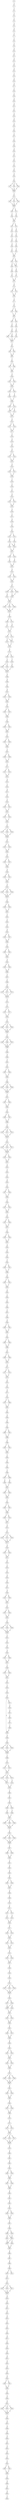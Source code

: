 strict digraph  {
	S0 -> S1 [ label = T ];
	S1 -> S2 [ label = T ];
	S2 -> S3 [ label = T ];
	S3 -> S4 [ label = C ];
	S4 -> S5 [ label = A ];
	S5 -> S6 [ label = G ];
	S6 -> S7 [ label = T ];
	S7 -> S8 [ label = C ];
	S8 -> S9 [ label = T ];
	S9 -> S10 [ label = G ];
	S10 -> S11 [ label = G ];
	S11 -> S12 [ label = G ];
	S12 -> S13 [ label = A ];
	S13 -> S14 [ label = G ];
	S14 -> S15 [ label = T ];
	S15 -> S16 [ label = A ];
	S16 -> S17 [ label = G ];
	S17 -> S18 [ label = T ];
	S18 -> S19 [ label = C ];
	S19 -> S20 [ label = A ];
	S20 -> S21 [ label = G ];
	S21 -> S22 [ label = T ];
	S22 -> S23 [ label = A ];
	S23 -> S24 [ label = G ];
	S24 -> S25 [ label = A ];
	S25 -> S26 [ label = T ];
	S26 -> S27 [ label = C ];
	S27 -> S28 [ label = C ];
	S28 -> S29 [ label = A ];
	S29 -> S30 [ label = A ];
	S30 -> S31 [ label = G ];
	S31 -> S32 [ label = A ];
	S32 -> S33 [ label = T ];
	S33 -> S34 [ label = G ];
	S34 -> S35 [ label = G ];
	S35 -> S36 [ label = C ];
	S36 -> S37 [ label = A ];
	S36 -> S38 [ label = T ];
	S36 -> S39 [ label = G ];
	S37 -> S40 [ label = G ];
	S38 -> S40 [ label = G ];
	S39 -> S40 [ label = G ];
	S40 -> S41 [ label = C ];
	S41 -> S42 [ label = C ];
	S41 -> S43 [ label = T ];
	S41 -> S44 [ label = G ];
	S42 -> S45 [ label = A ];
	S43 -> S45 [ label = A ];
	S44 -> S45 [ label = A ];
	S45 -> S46 [ label = G ];
	S45 -> S47 [ label = C ];
	S46 -> S48 [ label = C ];
	S47 -> S49 [ label = T ];
	S48 -> S50 [ label = A ];
	S49 -> S50 [ label = A ];
	S50 -> S51 [ label = G ];
	S50 -> S52 [ label = C ];
	S51 -> S53 [ label = G ];
	S52 -> S54 [ label = A ];
	S53 -> S55 [ label = A ];
	S54 -> S56 [ label = T ];
	S55 -> S57 [ label = G ];
	S56 -> S58 [ label = C ];
	S57 -> S59 [ label = G ];
	S58 -> S60 [ label = T ];
	S59 -> S61 [ label = C ];
	S60 -> S62 [ label = T ];
	S61 -> S63 [ label = T ];
	S62 -> S63 [ label = T ];
	S63 -> S64 [ label = G ];
	S63 -> S65 [ label = C ];
	S64 -> S66 [ label = A ];
	S64 -> S67 [ label = C ];
	S65 -> S67 [ label = C ];
	S66 -> S68 [ label = T ];
	S67 -> S69 [ label = A ];
	S68 -> S70 [ label = G ];
	S69 -> S71 [ label = C ];
	S70 -> S72 [ label = A ];
	S71 -> S72 [ label = A ];
	S72 -> S73 [ label = A ];
	S73 -> S74 [ label = G ];
	S73 -> S75 [ label = A ];
	S74 -> S76 [ label = G ];
	S75 -> S76 [ label = G ];
	S76 -> S77 [ label = A ];
	S77 -> S78 [ label = G ];
	S78 -> S79 [ label = C ];
	S78 -> S80 [ label = T ];
	S79 -> S81 [ label = T ];
	S80 -> S81 [ label = T ];
	S81 -> S82 [ label = T ];
	S81 -> S83 [ label = G ];
	S82 -> S84 [ label = G ];
	S83 -> S85 [ label = A ];
	S84 -> S86 [ label = A ];
	S85 -> S87 [ label = C ];
	S86 -> S88 [ label = A ];
	S86 -> S89 [ label = T ];
	S87 -> S90 [ label = G ];
	S88 -> S91 [ label = G ];
	S89 -> S91 [ label = G ];
	S90 -> S91 [ label = G ];
	S91 -> S92 [ label = A ];
	S92 -> S93 [ label = A ];
	S92 -> S94 [ label = C ];
	S93 -> S95 [ label = A ];
	S94 -> S95 [ label = A ];
	S95 -> S96 [ label = T ];
	S96 -> S97 [ label = C ];
	S96 -> S98 [ label = T ];
	S97 -> S99 [ label = C ];
	S98 -> S99 [ label = C ];
	S99 -> S100 [ label = G ];
	S100 -> S101 [ label = C ];
	S100 -> S102 [ label = T ];
	S101 -> S103 [ label = A ];
	S102 -> S103 [ label = A ];
	S103 -> S104 [ label = A ];
	S103 -> S105 [ label = C ];
	S104 -> S106 [ label = A ];
	S105 -> S107 [ label = T ];
	S106 -> S108 [ label = T ];
	S107 -> S108 [ label = T ];
	S108 -> S109 [ label = G ];
	S108 -> S110 [ label = C ];
	S109 -> S111 [ label = T ];
	S110 -> S112 [ label = C ];
	S110 -> S111 [ label = T ];
	S111 -> S113 [ label = G ];
	S112 -> S113 [ label = G ];
	S113 -> S114 [ label = G ];
	S114 -> S115 [ label = A ];
	S114 -> S116 [ label = G ];
	S115 -> S117 [ label = A ];
	S116 -> S117 [ label = A ];
	S117 -> S118 [ label = T ];
	S118 -> S119 [ label = G ];
	S119 -> S120 [ label = A ];
	S120 -> S121 [ label = A ];
	S121 -> S122 [ label = A ];
	S121 -> S123 [ label = G ];
	S122 -> S124 [ label = A ];
	S123 -> S124 [ label = A ];
	S124 -> S125 [ label = A ];
	S125 -> S126 [ label = C ];
	S125 -> S127 [ label = T ];
	S126 -> S128 [ label = T ];
	S127 -> S128 [ label = T ];
	S128 -> S129 [ label = T ];
	S129 -> S130 [ label = C ];
	S130 -> S131 [ label = C ];
	S131 -> S132 [ label = G ];
	S132 -> S133 [ label = T ];
	S132 -> S134 [ label = G ];
	S133 -> S135 [ label = A ];
	S134 -> S135 [ label = A ];
	S135 -> S136 [ label = A ];
	S136 -> S137 [ label = C ];
	S137 -> S138 [ label = A ];
	S138 -> S139 [ label = T ];
	S139 -> S140 [ label = C ];
	S140 -> S141 [ label = C ];
	S140 -> S142 [ label = T ];
	S141 -> S143 [ label = A ];
	S142 -> S144 [ label = T ];
	S143 -> S145 [ label = G ];
	S143 -> S146 [ label = A ];
	S144 -> S145 [ label = G ];
	S145 -> S147 [ label = G ];
	S146 -> S147 [ label = G ];
	S147 -> S148 [ label = T ];
	S147 -> S149 [ label = C ];
	S148 -> S150 [ label = T ];
	S149 -> S151 [ label = G ];
	S150 -> S152 [ label = G ];
	S151 -> S152 [ label = G ];
	S152 -> S153 [ label = A ];
	S153 -> S154 [ label = T ];
	S153 -> S155 [ label = G ];
	S154 -> S156 [ label = G ];
	S155 -> S156 [ label = G ];
	S156 -> S157 [ label = A ];
	S157 -> S158 [ label = A ];
	S157 -> S159 [ label = T ];
	S157 -> S160 [ label = C ];
	S158 -> S161 [ label = G ];
	S159 -> S162 [ label = T ];
	S160 -> S162 [ label = T ];
	S161 -> S163 [ label = C ];
	S162 -> S163 [ label = C ];
	S163 -> S164 [ label = T ];
	S163 -> S165 [ label = C ];
	S163 -> S166 [ label = A ];
	S164 -> S167 [ label = A ];
	S165 -> S167 [ label = A ];
	S166 -> S167 [ label = A ];
	S167 -> S168 [ label = A ];
	S168 -> S169 [ label = T ];
	S168 -> S170 [ label = C ];
	S169 -> S171 [ label = T ];
	S170 -> S172 [ label = A ];
	S171 -> S173 [ label = T ];
	S172 -> S173 [ label = T ];
	S173 -> S174 [ label = A ];
	S173 -> S175 [ label = T ];
	S174 -> S176 [ label = T ];
	S174 -> S177 [ label = C ];
	S175 -> S177 [ label = C ];
	S176 -> S178 [ label = T ];
	S177 -> S178 [ label = T ];
	S178 -> S179 [ label = G ];
	S179 -> S180 [ label = A ];
	S179 -> S181 [ label = C ];
	S180 -> S182 [ label = C ];
	S181 -> S183 [ label = T ];
	S182 -> S184 [ label = T ];
	S182 -> S185 [ label = C ];
	S183 -> S186 [ label = G ];
	S184 -> S187 [ label = T ];
	S185 -> S187 [ label = T ];
	S186 -> S187 [ label = T ];
	S187 -> S188 [ label = G ];
	S188 -> S189 [ label = G ];
	S189 -> S190 [ label = C ];
	S190 -> S191 [ label = A ];
	S191 -> S192 [ label = A ];
	S191 -> S193 [ label = T ];
	S192 -> S194 [ label = G ];
	S193 -> S194 [ label = G ];
	S194 -> S195 [ label = G ];
	S195 -> S196 [ label = G ];
	S195 -> S197 [ label = C ];
	S196 -> S198 [ label = C ];
	S197 -> S198 [ label = C ];
	S198 -> S199 [ label = T ];
	S199 -> S200 [ label = T ];
	S199 -> S201 [ label = C ];
	S200 -> S202 [ label = A ];
	S201 -> S202 [ label = A ];
	S202 -> S203 [ label = T ];
	S203 -> S204 [ label = T ];
	S203 -> S205 [ label = C ];
	S204 -> S206 [ label = G ];
	S205 -> S206 [ label = G ];
	S206 -> S207 [ label = T ];
	S207 -> S208 [ label = T ];
	S207 -> S209 [ label = G ];
	S208 -> S210 [ label = C ];
	S209 -> S210 [ label = C ];
	S210 -> S211 [ label = C ];
	S211 -> S212 [ label = T ];
	S211 -> S213 [ label = G ];
	S212 -> S214 [ label = G ];
	S213 -> S214 [ label = G ];
	S214 -> S215 [ label = A ];
	S215 -> S216 [ label = C ];
	S216 -> S217 [ label = A ];
	S217 -> S218 [ label = A ];
	S218 -> S219 [ label = C ];
	S219 -> S220 [ label = C ];
	S219 -> S221 [ label = G ];
	S220 -> S222 [ label = C ];
	S221 -> S222 [ label = C ];
	S222 -> S223 [ label = T ];
	S222 -> S224 [ label = G ];
	S223 -> S225 [ label = C ];
	S224 -> S225 [ label = C ];
	S225 -> S226 [ label = C ];
	S226 -> S227 [ label = C ];
	S226 -> S228 [ label = A ];
	S226 -> S229 [ label = G ];
	S227 -> S230 [ label = T ];
	S228 -> S230 [ label = T ];
	S229 -> S230 [ label = T ];
	S230 -> S231 [ label = A ];
	S231 -> S232 [ label = T ];
	S231 -> S233 [ label = C ];
	S232 -> S234 [ label = G ];
	S233 -> S234 [ label = G ];
	S234 -> S235 [ label = A ];
	S235 -> S236 [ label = T ];
	S235 -> S237 [ label = C ];
	S236 -> S238 [ label = A ];
	S237 -> S238 [ label = A ];
	S238 -> S239 [ label = A ];
	S239 -> S240 [ label = G ];
	S239 -> S241 [ label = A ];
	S240 -> S242 [ label = G ];
	S241 -> S242 [ label = G ];
	S242 -> S243 [ label = G ];
	S243 -> S244 [ label = G ];
	S243 -> S245 [ label = C ];
	S243 -> S246 [ label = A ];
	S244 -> S247 [ label = G ];
	S245 -> S247 [ label = G ];
	S246 -> S247 [ label = G ];
	S247 -> S248 [ label = C ];
	S248 -> S249 [ label = C ];
	S248 -> S250 [ label = G ];
	S249 -> S251 [ label = T ];
	S250 -> S251 [ label = T ];
	S251 -> S252 [ label = T ];
	S252 -> S253 [ label = C ];
	S253 -> S254 [ label = A ];
	S254 -> S255 [ label = G ];
	S255 -> S256 [ label = A ];
	S255 -> S257 [ label = G ];
	S256 -> S258 [ label = A ];
	S257 -> S258 [ label = A ];
	S258 -> S259 [ label = T ];
	S259 -> S260 [ label = C ];
	S259 -> S261 [ label = T ];
	S260 -> S262 [ label = G ];
	S261 -> S262 [ label = G ];
	S262 -> S263 [ label = A ];
	S263 -> S264 [ label = A ];
	S263 -> S265 [ label = G ];
	S264 -> S266 [ label = A ];
	S265 -> S266 [ label = A ];
	S266 -> S267 [ label = T ];
	S267 -> S268 [ label = C ];
	S268 -> S269 [ label = A ];
	S269 -> S270 [ label = A ];
	S269 -> S271 [ label = G ];
	S269 -> S272 [ label = T ];
	S270 -> S273 [ label = C ];
	S271 -> S273 [ label = C ];
	S272 -> S273 [ label = C ];
	S273 -> S274 [ label = T ];
	S274 -> S275 [ label = T ];
	S275 -> S276 [ label = T ];
	S275 -> S277 [ label = C ];
	S276 -> S278 [ label = C ];
	S277 -> S278 [ label = C ];
	S278 -> S279 [ label = C ];
	S279 -> S280 [ label = A ];
	S279 -> S281 [ label = G ];
	S279 -> S282 [ label = T ];
	S280 -> S283 [ label = G ];
	S281 -> S283 [ label = G ];
	S282 -> S283 [ label = G ];
	S283 -> S284 [ label = C ];
	S284 -> S285 [ label = A ];
	S284 -> S286 [ label = G ];
	S284 -> S287 [ label = T ];
	S285 -> S288 [ label = G ];
	S286 -> S288 [ label = G ];
	S287 -> S288 [ label = G ];
	S288 -> S289 [ label = A ];
	S289 -> S290 [ label = G ];
	S290 -> S291 [ label = T ];
	S291 -> S292 [ label = A ];
	S292 -> S293 [ label = C ];
	S292 -> S294 [ label = T ];
	S293 -> S295 [ label = C ];
	S294 -> S295 [ label = C ];
	S295 -> S296 [ label = C ];
	S296 -> S297 [ label = A ];
	S296 -> S298 [ label = C ];
	S296 -> S299 [ label = T ];
	S297 -> S300 [ label = T ];
	S298 -> S300 [ label = T ];
	S299 -> S300 [ label = T ];
	S300 -> S301 [ label = T ];
	S301 -> S302 [ label = C ];
	S301 -> S303 [ label = T ];
	S302 -> S304 [ label = A ];
	S303 -> S304 [ label = A ];
	S304 -> S305 [ label = A ];
	S305 -> S306 [ label = A ];
	S305 -> S307 [ label = G ];
	S306 -> S308 [ label = C ];
	S307 -> S308 [ label = C ];
	S308 -> S309 [ label = C ];
	S309 -> S310 [ label = A ];
	S309 -> S311 [ label = G ];
	S309 -> S312 [ label = C ];
	S310 -> S313 [ label = C ];
	S311 -> S313 [ label = C ];
	S312 -> S313 [ label = C ];
	S313 -> S314 [ label = C ];
	S314 -> S315 [ label = G ];
	S314 -> S316 [ label = A ];
	S314 -> S317 [ label = C ];
	S315 -> S318 [ label = A ];
	S316 -> S318 [ label = A ];
	S317 -> S318 [ label = A ];
	S318 -> S319 [ label = A ];
	S318 -> S320 [ label = C ];
	S319 -> S321 [ label = G ];
	S320 -> S321 [ label = G ];
	S321 -> S322 [ label = A ];
	S322 -> S323 [ label = T ];
	S323 -> S324 [ label = C ];
	S324 -> S325 [ label = A ];
	S325 -> S326 [ label = C ];
	S326 -> S327 [ label = A ];
	S326 -> S328 [ label = T ];
	S327 -> S329 [ label = T ];
	S328 -> S329 [ label = T ];
	S329 -> S330 [ label = T ];
	S330 -> S331 [ label = T ];
	S330 -> S332 [ label = C ];
	S331 -> S333 [ label = A ];
	S332 -> S333 [ label = A ];
	S333 -> S334 [ label = A ];
	S334 -> S335 [ label = A ];
	S334 -> S336 [ label = G ];
	S335 -> S337 [ label = A ];
	S336 -> S337 [ label = A ];
	S337 -> S338 [ label = C ];
	S338 -> S339 [ label = A ];
	S338 -> S340 [ label = C ];
	S339 -> S341 [ label = A ];
	S340 -> S341 [ label = A ];
	S341 -> S342 [ label = A ];
	S342 -> S343 [ label = G ];
	S343 -> S344 [ label = A ];
	S344 -> S345 [ label = T ];
	S345 -> S346 [ label = C ];
	S345 -> S347 [ label = A ];
	S346 -> S348 [ label = T ];
	S347 -> S348 [ label = T ];
	S348 -> S349 [ label = A ];
	S349 -> S350 [ label = T ];
	S349 -> S351 [ label = C ];
	S350 -> S352 [ label = C ];
	S351 -> S352 [ label = C ];
	S352 -> S353 [ label = A ];
	S353 -> S354 [ label = C ];
	S354 -> S355 [ label = C ];
	S355 -> S356 [ label = C ];
	S356 -> S357 [ label = C ];
	S357 -> S358 [ label = A ];
	S358 -> S359 [ label = A ];
	S359 -> S360 [ label = C ];
	S359 -> S361 [ label = T ];
	S360 -> S362 [ label = A ];
	S361 -> S362 [ label = A ];
	S362 -> S363 [ label = T ];
	S363 -> S364 [ label = T ];
	S363 -> S365 [ label = C ];
	S364 -> S366 [ label = G ];
	S365 -> S366 [ label = G ];
	S366 -> S367 [ label = A ];
	S367 -> S368 [ label = T ];
	S367 -> S369 [ label = C ];
	S368 -> S370 [ label = G ];
	S369 -> S370 [ label = G ];
	S370 -> S371 [ label = A ];
	S371 -> S372 [ label = A ];
	S371 -> S373 [ label = G ];
	S372 -> S374 [ label = A ];
	S373 -> S374 [ label = A ];
	S374 -> S375 [ label = A ];
	S375 -> S376 [ label = G ];
	S376 -> S377 [ label = G ];
	S377 -> S378 [ label = G ];
	S378 -> S379 [ label = G ];
	S378 -> S380 [ label = C ];
	S379 -> S381 [ label = C ];
	S380 -> S381 [ label = C ];
	S381 -> S382 [ label = A ];
	S382 -> S383 [ label = G ];
	S383 -> S384 [ label = G ];
	S384 -> S385 [ label = T ];
	S385 -> S386 [ label = C ];
	S385 -> S387 [ label = G ];
	S386 -> S388 [ label = T ];
	S387 -> S388 [ label = T ];
	S388 -> S389 [ label = G ];
	S389 -> S390 [ label = T ];
	S389 -> S391 [ label = C ];
	S390 -> S392 [ label = C ];
	S391 -> S392 [ label = C ];
	S392 -> S393 [ label = T ];
	S393 -> S394 [ label = G ];
	S394 -> S395 [ label = C ];
	S395 -> S396 [ label = C ];
	S396 -> S397 [ label = A ];
	S396 -> S398 [ label = C ];
	S397 -> S399 [ label = G ];
	S398 -> S400 [ label = A ];
	S399 -> S401 [ label = T ];
	S400 -> S401 [ label = T ];
	S401 -> S402 [ label = A ];
	S401 -> S403 [ label = C ];
	S402 -> S404 [ label = A ];
	S403 -> S404 [ label = A ];
	S404 -> S405 [ label = T ];
	S405 -> S406 [ label = T ];
	S405 -> S407 [ label = C ];
	S406 -> S408 [ label = A ];
	S407 -> S408 [ label = A ];
	S408 -> S409 [ label = G ];
	S408 -> S410 [ label = A ];
	S409 -> S411 [ label = T ];
	S410 -> S411 [ label = T ];
	S411 -> S412 [ label = G ];
	S412 -> S413 [ label = C ];
	S413 -> S414 [ label = T ];
	S413 -> S415 [ label = C ];
	S413 -> S416 [ label = A ];
	S414 -> S417 [ label = G ];
	S415 -> S417 [ label = G ];
	S416 -> S417 [ label = G ];
	S417 -> S418 [ label = A ];
	S418 -> S419 [ label = A ];
	S418 -> S420 [ label = G ];
	S419 -> S421 [ label = A ];
	S420 -> S421 [ label = A ];
	S421 -> S422 [ label = A ];
	S422 -> S423 [ label = C ];
	S423 -> S424 [ label = T ];
	S424 -> S425 [ label = G ];
	S425 -> S426 [ label = G ];
	S426 -> S427 [ label = A ];
	S427 -> S428 [ label = A ];
	S428 -> S429 [ label = G ];
	S428 -> S430 [ label = A ];
	S429 -> S431 [ label = C ];
	S430 -> S431 [ label = C ];
	S431 -> S432 [ label = C ];
	S432 -> S433 [ label = A ];
	S432 -> S434 [ label = G ];
	S433 -> S435 [ label = G ];
	S434 -> S435 [ label = G ];
	S435 -> S436 [ label = C ];
	S436 -> S437 [ label = A ];
	S436 -> S438 [ label = C ];
	S436 -> S439 [ label = T ];
	S437 -> S440 [ label = A ];
	S438 -> S440 [ label = A ];
	S439 -> S440 [ label = A ];
	S440 -> S441 [ label = C ];
	S441 -> S442 [ label = C ];
	S442 -> S443 [ label = A ];
	S443 -> S444 [ label = A ];
	S444 -> S445 [ label = A ];
	S444 -> S446 [ label = G ];
	S445 -> S447 [ label = A ];
	S446 -> S447 [ label = A ];
	S447 -> S448 [ label = C ];
	S448 -> S449 [ label = C ];
	S448 -> S450 [ label = T ];
	S449 -> S451 [ label = G ];
	S450 -> S451 [ label = G ];
	S451 -> S452 [ label = A ];
	S452 -> S453 [ label = C ];
	S453 -> S454 [ label = C ];
	S454 -> S455 [ label = A ];
	S455 -> S456 [ label = A ];
	S455 -> S457 [ label = A ];
	S456 -> S458 [ label = G ];
	S457 -> S459 [ label = G ];
	S458 -> S460 [ label = T ];
	S459 -> S461 [ label = A ];
	S460 -> S462 [ label = A ];
	S460 -> S463 [ label = G ];
	S460 -> S464 [ label = T ];
	S461 -> S465 [ label = C ];
	S462 -> S466 [ label = A ];
	S463 -> S466 [ label = A ];
	S464 -> S466 [ label = A ];
	S465 -> S467 [ label = A ];
	S466 -> S468 [ label = T ];
	S467 -> S469 [ label = T ];
	S468 -> S470 [ label = C ];
	S469 -> S456 [ label = A ];
	S470 -> S471 [ label = C ];
	S470 -> S472 [ label = A ];
	S471 -> S473 [ label = A ];
	S472 -> S473 [ label = A ];
	S473 -> S474 [ label = G ];
	S473 -> S475 [ label = C ];
	S473 -> S476 [ label = A ];
	S474 -> S477 [ label = T ];
	S475 -> S478 [ label = G ];
	S476 -> S477 [ label = T ];
	S477 -> S479 [ label = C ];
	S478 -> S479 [ label = C ];
	S479 -> S480 [ label = C ];
	S480 -> S481 [ label = C ];
	S481 -> S482 [ label = T ];
	S482 -> S483 [ label = C ];
	S482 -> S484 [ label = T ];
	S483 -> S485 [ label = A ];
	S484 -> S486 [ label = G ];
	S485 -> S487 [ label = T ];
	S486 -> S487 [ label = T ];
	S487 -> S488 [ label = A ];
	S487 -> S489 [ label = T ];
	S487 -> S490 [ label = C ];
	S488 -> S491 [ label = G ];
	S489 -> S491 [ label = G ];
	S490 -> S491 [ label = G ];
	S491 -> S492 [ label = C ];
	S492 -> S493 [ label = A ];
	S492 -> S494 [ label = G ];
	S492 -> S495 [ label = C ];
	S493 -> S496 [ label = C ];
	S494 -> S496 [ label = C ];
	S495 -> S496 [ label = C ];
	S496 -> S497 [ label = T ];
	S497 -> S498 [ label = G ];
	S497 -> S499 [ label = C ];
	S498 -> S500 [ label = G ];
	S499 -> S500 [ label = G ];
	S500 -> S501 [ label = T ];
	S501 -> S502 [ label = G ];
	S502 -> S503 [ label = A ];
	S503 -> S504 [ label = A ];
	S504 -> S505 [ label = C ];
	S504 -> S506 [ label = T ];
	S505 -> S507 [ label = G ];
	S506 -> S507 [ label = G ];
	S507 -> S508 [ label = A ];
	S508 -> S509 [ label = C ];
	S509 -> S510 [ label = C ];
	S510 -> S511 [ label = C ];
	S511 -> S512 [ label = C ];
	S511 -> S513 [ label = G ];
	S512 -> S514 [ label = C ];
	S513 -> S515 [ label = G ];
	S514 -> S516 [ label = A ];
	S515 -> S516 [ label = A ];
	S516 -> S517 [ label = G ];
	S517 -> S518 [ label = C ];
	S517 -> S519 [ label = A ];
	S518 -> S520 [ label = C ];
	S519 -> S520 [ label = C ];
	S520 -> S521 [ label = C ];
	S520 -> S522 [ label = A ];
	S521 -> S523 [ label = G ];
	S522 -> S523 [ label = G ];
	S523 -> S524 [ label = A ];
	S524 -> S525 [ label = G ];
	S524 -> S526 [ label = A ];
	S525 -> S527 [ label = C ];
	S526 -> S527 [ label = C ];
	S527 -> S528 [ label = A ];
	S528 -> S529 [ label = C ];
	S529 -> S530 [ label = C ];
	S530 -> S531 [ label = C ];
	S531 -> S532 [ label = C ];
	S531 -> S533 [ label = G ];
	S531 -> S534 [ label = T ];
	S532 -> S535 [ label = C ];
	S533 -> S535 [ label = C ];
	S534 -> S535 [ label = C ];
	S535 -> S536 [ label = T ];
	S536 -> S537 [ label = T ];
	S536 -> S538 [ label = G ];
	S537 -> S539 [ label = C ];
	S538 -> S539 [ label = C ];
	S538 -> S540 [ label = A ];
	S539 -> S541 [ label = G ];
	S540 -> S541 [ label = G ];
	S541 -> S542 [ label = G ];
	S541 -> S543 [ label = T ];
	S542 -> S544 [ label = G ];
	S543 -> S544 [ label = G ];
	S544 -> S545 [ label = C ];
	S545 -> S546 [ label = T ];
	S545 -> S547 [ label = C ];
	S546 -> S548 [ label = G ];
	S547 -> S548 [ label = G ];
	S548 -> S549 [ label = A ];
	S549 -> S550 [ label = C ];
	S550 -> S551 [ label = C ];
	S550 -> S552 [ label = G ];
	S551 -> S553 [ label = T ];
	S552 -> S553 [ label = T ];
	S553 -> S554 [ label = A ];
	S553 -> S555 [ label = G ];
	S554 -> S556 [ label = G ];
	S555 -> S556 [ label = G ];
	S556 -> S557 [ label = C ];
	S557 -> S558 [ label = T ];
	S557 -> S559 [ label = G ];
	S557 -> S560 [ label = A ];
	S558 -> S561 [ label = G ];
	S559 -> S561 [ label = G ];
	S560 -> S561 [ label = G ];
	S561 -> S562 [ label = A ];
	S562 -> S563 [ label = A ];
	S562 -> S564 [ label = G ];
	S563 -> S565 [ label = G ];
	S564 -> S565 [ label = G ];
	S565 -> S566 [ label = A ];
	S566 -> S567 [ label = A ];
	S566 -> S568 [ label = G ];
	S567 -> S569 [ label = T ];
	S568 -> S569 [ label = T ];
	S569 -> S570 [ label = A ];
	S570 -> S571 [ label = C ];
	S571 -> S572 [ label = T ];
	S571 -> S573 [ label = A ];
	S572 -> S574 [ label = C ];
	S573 -> S574 [ label = C ];
	S574 -> S575 [ label = T ];
	S574 -> S576 [ label = C ];
	S574 -> S577 [ label = A ];
	S575 -> S578 [ label = A ];
	S576 -> S578 [ label = A ];
	S577 -> S578 [ label = A ];
	S578 -> S579 [ label = A ];
	S579 -> S580 [ label = G ];
	S580 -> S581 [ label = G ];
	S581 -> S582 [ label = A ];
	S582 -> S583 [ label = C ];
	S583 -> S584 [ label = C ];
	S583 -> S585 [ label = A ];
	S584 -> S586 [ label = G ];
	S585 -> S586 [ label = G ];
	S586 -> S587 [ label = T ];
	S586 -> S588 [ label = A ];
	S587 -> S589 [ label = A ];
	S588 -> S589 [ label = A ];
	S589 -> S590 [ label = A ];
	S590 -> S591 [ label = A ];
	S591 -> S592 [ label = A ];
	S592 -> S593 [ label = A ];
	S593 -> S594 [ label = A ];
	S593 -> S595 [ label = G ];
	S594 -> S596 [ label = T ];
	S595 -> S596 [ label = T ];
	S596 -> S597 [ label = T ];
	S597 -> S598 [ label = C ];
	S598 -> S599 [ label = T ];
	S598 -> S600 [ label = C ];
	S599 -> S601 [ label = G ];
	S599 -> S602 [ label = T ];
	S600 -> S602 [ label = T ];
	S601 -> S603 [ label = T ];
	S602 -> S604 [ label = C ];
	S602 -> S603 [ label = T ];
	S603 -> S605 [ label = A ];
	S604 -> S605 [ label = A ];
	S605 -> S606 [ label = A ];
	S606 -> S607 [ label = G ];
	S607 -> S608 [ label = A ];
	S608 -> S609 [ label = A ];
	S609 -> S610 [ label = T ];
	S609 -> S611 [ label = C ];
	S610 -> S612 [ label = G ];
	S612 -> S614 [ label = C ];
	S614 -> S615 [ label = T ];
	S614 -> S616 [ label = C ];
	S614 -> S617 [ label = A ];
	S615 -> S618 [ label = G ];
	S616 -> S618 [ label = G ];
	S617 -> S618 [ label = G ];
	S618 -> S619 [ label = A ];
	S619 -> S620 [ label = A ];
	S620 -> S621 [ label = G ];
	S621 -> S622 [ label = A ];
	S622 -> S623 [ label = G ];
	S623 -> S624 [ label = T ];
	S624 -> S625 [ label = T ];
	S625 -> S626 [ label = T ];
	S626 -> S627 [ label = A ];
	S627 -> S628 [ label = C ];
	S628 -> S629 [ label = A ];
	S629 -> S630 [ label = A ];
	S630 -> S631 [ label = A ];
	S631 -> S632 [ label = G ];
	S632 -> S633 [ label = A ];
	S633 -> S634 [ label = A ];
	S634 -> S635 [ label = A ];
	S635 -> S636 [ label = T ];
	S635 -> S637 [ label = C ];
	S636 -> S638 [ label = A ];
	S637 -> S638 [ label = A ];
	S638 -> S639 [ label = T ];
	S639 -> S640 [ label = G ];
	S640 -> S641 [ label = G ];
	S641 -> S642 [ label = G ];
	S641 -> S643 [ label = A ];
	S641 -> S644 [ label = T ];
	S642 -> S645 [ label = G ];
	S643 -> S645 [ label = G ];
	S644 -> S645 [ label = G ];
	S645 -> S646 [ label = A ];
	S646 -> S647 [ label = A ];
	S647 -> S648 [ label = A ];
	S648 -> S649 [ label = A ];
	S649 -> S650 [ label = G ];
	S650 -> S651 [ label = C ];
	S651 -> S652 [ label = G ];
	S652 -> S653 [ label = A ];
	S653 -> S654 [ label = C ];
	S654 -> S655 [ label = C ];
	S655 -> S656 [ label = T ];
	S655 -> S657 [ label = A ];
	S656 -> S658 [ label = G ];
	S657 -> S658 [ label = G ];
	S658 -> S659 [ label = T ];
	S659 -> S660 [ label = G ];
	S660 -> S661 [ label = G ];
	S661 -> S662 [ label = A ];
	S662 -> S663 [ label = C ];
}
